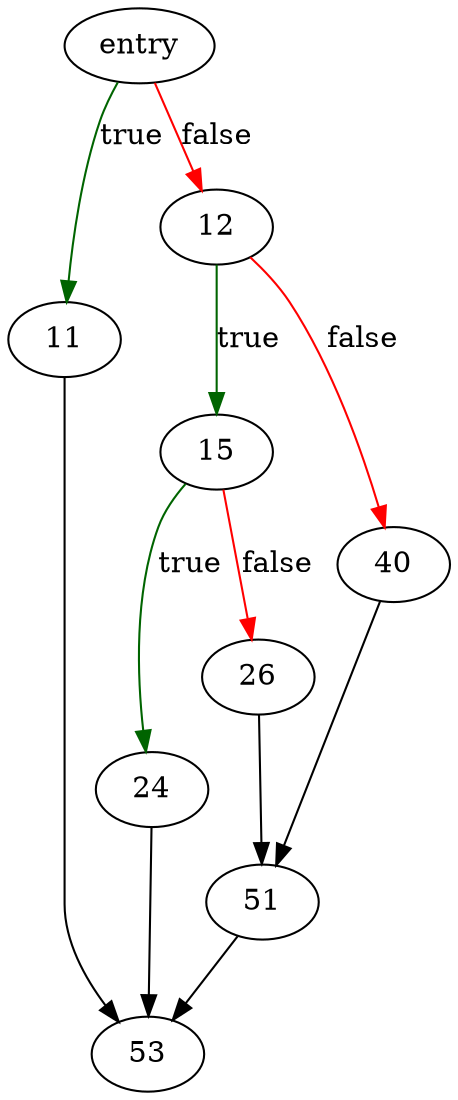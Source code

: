 digraph "rowSetNDeepTree" {
	// Node definitions.
	2 [label=entry];
	11;
	12;
	15;
	24;
	26;
	40;
	51;
	53;

	// Edge definitions.
	2 -> 11 [
		color=darkgreen
		label=true
	];
	2 -> 12 [
		color=red
		label=false
	];
	11 -> 53;
	12 -> 15 [
		color=darkgreen
		label=true
	];
	12 -> 40 [
		color=red
		label=false
	];
	15 -> 24 [
		color=darkgreen
		label=true
	];
	15 -> 26 [
		color=red
		label=false
	];
	24 -> 53;
	26 -> 51;
	40 -> 51;
	51 -> 53;
}